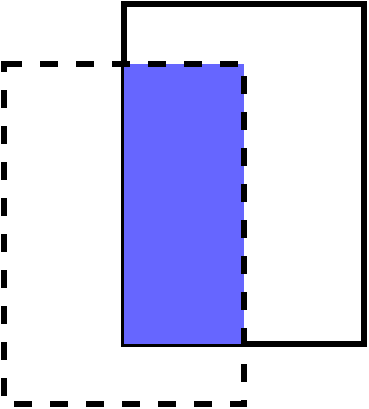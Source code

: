 <mxfile version="14.4.8" type="github">
  <diagram id="LUtXEhOBSvyPao1pJwE6" name="第 1 页">
    <mxGraphModel dx="1422" dy="800" grid="1" gridSize="10" guides="1" tooltips="1" connect="1" arrows="1" fold="1" page="1" pageScale="1" pageWidth="827" pageHeight="1169" math="0" shadow="0">
      <root>
        <mxCell id="0" />
        <mxCell id="1" parent="0" />
        <mxCell id="YVtOy1_-D4vhtOPZS0ep-7" value="" style="rounded=0;whiteSpace=wrap;html=1;strokeWidth=3;fillColor=none;" vertex="1" parent="1">
          <mxGeometry x="400" y="440" width="120" height="170" as="geometry" />
        </mxCell>
        <mxCell id="YVtOy1_-D4vhtOPZS0ep-8" value="" style="rounded=0;whiteSpace=wrap;html=1;dashed=1;dashPattern=1 4;strokeWidth=3;fillColor=#6666FF;strokeColor=none;" vertex="1" parent="1">
          <mxGeometry x="400" y="470" width="60" height="140" as="geometry" />
        </mxCell>
        <mxCell id="YVtOy1_-D4vhtOPZS0ep-9" value="" style="rounded=0;whiteSpace=wrap;html=1;dashed=1;strokeWidth=3;fillColor=none;" vertex="1" parent="1">
          <mxGeometry x="340" y="470" width="120" height="170" as="geometry" />
        </mxCell>
      </root>
    </mxGraphModel>
  </diagram>
</mxfile>
